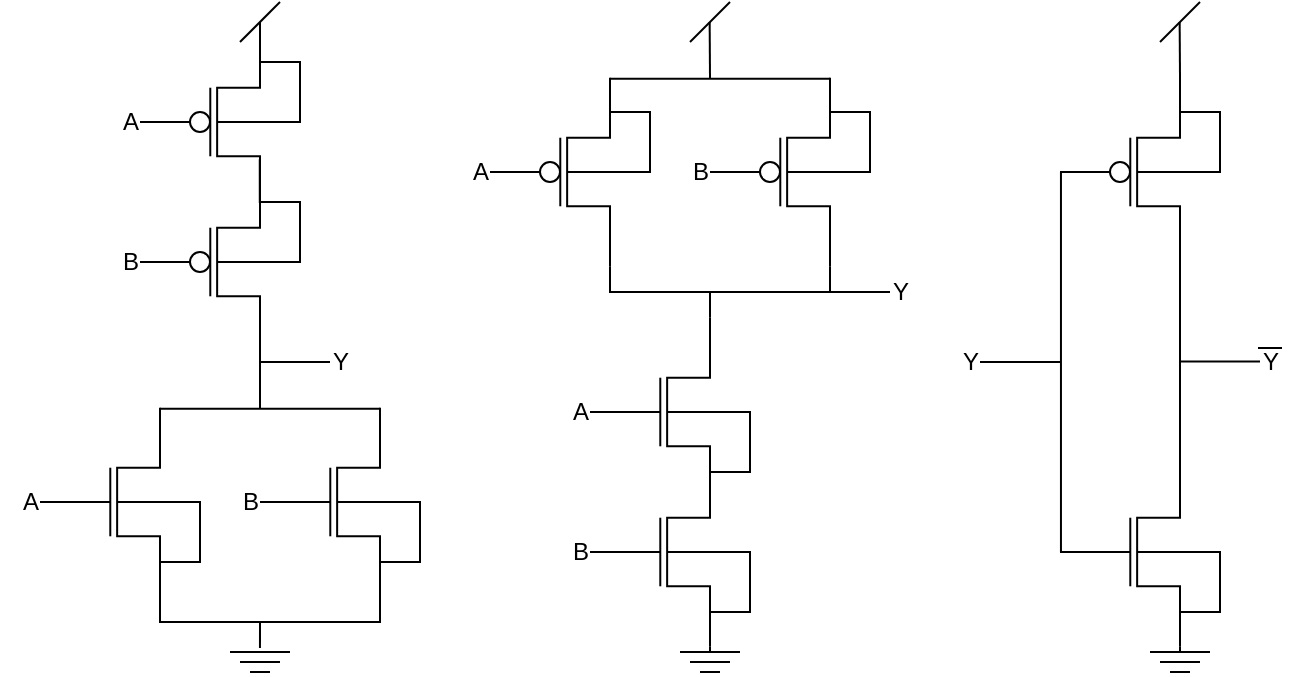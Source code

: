 <mxfile version="24.8.6">
  <diagram name="Page-1" id="GakiEjoVpugE-dEvmfYE">
    <mxGraphModel dx="1245" dy="664" grid="1" gridSize="5" guides="1" tooltips="1" connect="0" arrows="1" fold="1" page="1" pageScale="1" pageWidth="827" pageHeight="1169" math="0" shadow="0">
      <root>
        <mxCell id="0" />
        <mxCell id="1" parent="0" />
        <mxCell id="gLLVH6pHYY9osVAJiCNi-6" value="" style="verticalLabelPosition=bottom;shadow=0;dashed=0;align=center;html=1;verticalAlign=top;shape=stencil(tVXLboMwEPwaXyvARZxbmt7aRsqhZxeWYgE2sp1H/76OTaoAiQMukZCQZ/HM7qy9IJzKkrSAooDIFjKF8AuKooIeINdvDZcWCcPArhlpwELrt4+NBp63dWVDUglewZ7mqttEWQmCKhvdWywxPHiFgicNHh+cZpwxrU05k73IWVxzE8pUL4H3lWVutUgDCoSFu0QPXeJ29dOLoeh1jpCHzkPspbSZLxV6CX1O0AmmlYRTjVxrIU6/SFZ9C75l+cX8JNmBI/2WHA/TKHAKN9zsvphw7GzBiaGm7IzhMZxBYQofJWjQK0XjtOACXG6YK7SUH4Nq8P8NSTwMuU9tyeB0zi9twODlTrw0hdvgSYUsQPE37e/SZwFS6Wvg/CJTjvBNhYLW9cJXqd8mn9ky8Nhnttw0wGwbzRiD2v+8AX4B);pointerEvents=1;" parent="1" vertex="1">
          <mxGeometry x="380" y="270" width="60" height="100" as="geometry" />
        </mxCell>
        <mxCell id="gLLVH6pHYY9osVAJiCNi-7" value="" style="group" parent="1" vertex="1" connectable="0">
          <mxGeometry x="330" y="150" width="60" height="100" as="geometry" />
        </mxCell>
        <mxCell id="gLLVH6pHYY9osVAJiCNi-3" value="" style="verticalLabelPosition=bottom;shadow=0;dashed=0;align=center;html=1;verticalAlign=top;shape=stencil(tVXLboMwEPwaXyvARZxbmt7aRsqhZxeWYgE2sp1H/76OTaoAiQMukZCQZ/HM7qy9IJzKkrSAooDIFjKF8AuKooIeINdvDZcWCcPArhlpwELrt4+NBp63dWVDUglewZ7mqttEWQmCKhvdWywxPHiFgicNHh+cZpwxrU05k73IWVxzE8pUL4H3lWVutUgDCoSFu0QPXeJ29dOLoeh1jpCHzkPspbSZLxV6CX1O0AmmlYRTjVxrIU6/SFZ9C75l+cX8JNmBI/2WHA/TKHAKN9zsvphw7GzBiaGm7IzhMZxBYQofJWjQK0XjtOACXG6YK7SUH4Nq8P8NSTwMuU9tyeB0zi9twODlTrw0hdvgSYUsQPE37e/SZwFS6Wvg/CJTjvBNhYLW9cJXqd8mn9ky8Nhnttw0wGwbzRiD2v+8AX4B);pointerEvents=1;" parent="gLLVH6pHYY9osVAJiCNi-7" vertex="1">
          <mxGeometry width="60" height="100" as="geometry" />
        </mxCell>
        <mxCell id="gLLVH6pHYY9osVAJiCNi-4" value="" style="ellipse;whiteSpace=wrap;html=1;" parent="gLLVH6pHYY9osVAJiCNi-7" vertex="1">
          <mxGeometry x="25" y="45" width="10" height="10" as="geometry" />
        </mxCell>
        <mxCell id="gLLVH6pHYY9osVAJiCNi-8" value="" style="group" parent="1" vertex="1" connectable="0">
          <mxGeometry x="440" y="150" width="60" height="100" as="geometry" />
        </mxCell>
        <mxCell id="gLLVH6pHYY9osVAJiCNi-12" style="edgeStyle=orthogonalEdgeStyle;rounded=0;orthogonalLoop=1;jettySize=auto;html=1;exitX=1;exitY=1;exitDx=0;exitDy=0;exitPerimeter=0;endArrow=none;endFill=0;" parent="gLLVH6pHYY9osVAJiCNi-8" source="gLLVH6pHYY9osVAJiCNi-9" edge="1">
          <mxGeometry relative="1" as="geometry">
            <mxPoint y="120" as="targetPoint" />
            <Array as="points">
              <mxPoint x="60" y="110" />
              <mxPoint y="110" />
            </Array>
          </mxGeometry>
        </mxCell>
        <mxCell id="gLLVH6pHYY9osVAJiCNi-9" value="" style="verticalLabelPosition=bottom;shadow=0;dashed=0;align=center;html=1;verticalAlign=top;shape=stencil(tVXLboMwEPwaXyvARZxbmt7aRsqhZxeWYgE2sp1H/76OTaoAiQMukZCQZ/HM7qy9IJzKkrSAooDIFjKF8AuKooIeINdvDZcWCcPArhlpwELrt4+NBp63dWVDUglewZ7mqttEWQmCKhvdWywxPHiFgicNHh+cZpwxrU05k73IWVxzE8pUL4H3lWVutUgDCoSFu0QPXeJ29dOLoeh1jpCHzkPspbSZLxV6CX1O0AmmlYRTjVxrIU6/SFZ9C75l+cX8JNmBI/2WHA/TKHAKN9zsvphw7GzBiaGm7IzhMZxBYQofJWjQK0XjtOACXG6YK7SUH4Nq8P8NSTwMuU9tyeB0zi9twODlTrw0hdvgSYUsQPE37e/SZwFS6Wvg/CJTjvBNhYLW9cJXqd8mn9ky8Nhnttw0wGwbzRiD2v+8AX4B);pointerEvents=1;" parent="gLLVH6pHYY9osVAJiCNi-8" vertex="1">
          <mxGeometry width="60" height="100" as="geometry" />
        </mxCell>
        <mxCell id="gLLVH6pHYY9osVAJiCNi-10" value="" style="ellipse;whiteSpace=wrap;html=1;" parent="gLLVH6pHYY9osVAJiCNi-8" vertex="1">
          <mxGeometry x="25" y="45" width="10" height="10" as="geometry" />
        </mxCell>
        <mxCell id="gLLVH6pHYY9osVAJiCNi-11" style="edgeStyle=orthogonalEdgeStyle;rounded=0;orthogonalLoop=1;jettySize=auto;html=1;exitX=1;exitY=1;exitDx=0;exitDy=0;exitPerimeter=0;entryX=1;entryY=0;entryDx=0;entryDy=0;entryPerimeter=0;strokeColor=default;endArrow=none;endFill=0;" parent="1" source="gLLVH6pHYY9osVAJiCNi-3" target="gLLVH6pHYY9osVAJiCNi-6" edge="1">
          <mxGeometry relative="1" as="geometry">
            <Array as="points">
              <mxPoint x="390" y="260" />
              <mxPoint x="440" y="260" />
            </Array>
          </mxGeometry>
        </mxCell>
        <mxCell id="gLLVH6pHYY9osVAJiCNi-14" style="edgeStyle=orthogonalEdgeStyle;rounded=0;orthogonalLoop=1;jettySize=auto;html=1;exitX=1;exitY=0.5;exitDx=0;exitDy=0;exitPerimeter=0;endArrow=none;endFill=0;entryX=1;entryY=0.818;entryDx=0;entryDy=0;entryPerimeter=0;" parent="1" source="gLLVH6pHYY9osVAJiCNi-13" target="gLLVH6pHYY9osVAJiCNi-13" edge="1">
          <mxGeometry relative="1" as="geometry">
            <mxPoint x="440.143" y="430" as="targetPoint" />
            <Array as="points">
              <mxPoint x="460" y="390" />
              <mxPoint x="460" y="420" />
            </Array>
          </mxGeometry>
        </mxCell>
        <mxCell id="gLLVH6pHYY9osVAJiCNi-13" value="" style="verticalLabelPosition=bottom;shadow=0;dashed=0;align=center;html=1;verticalAlign=top;shape=stencil(tVXLboMwEPwaXyvARZxbmt7aRsqhZxeWYgE2sp1H/76OTaoAiQMukZCQZ/HM7qy9IJzKkrSAooDIFjKF8AuKooIeINdvDZcWCcPArhlpwELrt4+NBp63dWVDUglewZ7mqttEWQmCKhvdWywxPHiFgicNHh+cZpwxrU05k73IWVxzE8pUL4H3lWVutUgDCoSFu0QPXeJ29dOLoeh1jpCHzkPspbSZLxV6CX1O0AmmlYRTjVxrIU6/SFZ9C75l+cX8JNmBI/2WHA/TKHAKN9zsvphw7GzBiaGm7IzhMZxBYQofJWjQK0XjtOACXG6YK7SUH4Nq8P8NSTwMuU9tyeB0zi9twODlTrw0hdvgSYUsQPE37e/SZwFS6Wvg/CJTjvBNhYLW9cJXqd8mn9ky8Nhnttw0wGwbzRiD2v+8AX4B);pointerEvents=1;" parent="1" vertex="1">
          <mxGeometry x="380" y="340" width="60" height="100" as="geometry" />
        </mxCell>
        <mxCell id="gLLVH6pHYY9osVAJiCNi-15" style="edgeStyle=orthogonalEdgeStyle;rounded=0;orthogonalLoop=1;jettySize=auto;html=1;exitX=1;exitY=0.5;exitDx=0;exitDy=0;exitPerimeter=0;endArrow=none;endFill=0;" parent="1" edge="1">
          <mxGeometry relative="1" as="geometry">
            <mxPoint x="440" y="350" as="targetPoint" />
            <mxPoint x="440" y="320" as="sourcePoint" />
            <Array as="points">
              <mxPoint x="460" y="320" />
              <mxPoint x="460" y="350" />
              <mxPoint x="440" y="350" />
            </Array>
          </mxGeometry>
        </mxCell>
        <mxCell id="gLLVH6pHYY9osVAJiCNi-16" style="edgeStyle=orthogonalEdgeStyle;rounded=0;orthogonalLoop=1;jettySize=auto;html=1;exitX=1;exitY=0.5;exitDx=0;exitDy=0;exitPerimeter=0;endArrow=none;endFill=0;" parent="1" edge="1">
          <mxGeometry relative="1" as="geometry">
            <mxPoint x="500" y="160" as="targetPoint" />
            <mxPoint x="499.999" y="200" as="sourcePoint" />
            <Array as="points">
              <mxPoint x="520" y="200" />
              <mxPoint x="520" y="170" />
              <mxPoint x="500" y="170" />
            </Array>
          </mxGeometry>
        </mxCell>
        <mxCell id="gLLVH6pHYY9osVAJiCNi-17" style="edgeStyle=orthogonalEdgeStyle;rounded=0;orthogonalLoop=1;jettySize=auto;html=1;exitX=1;exitY=0.5;exitDx=0;exitDy=0;exitPerimeter=0;endArrow=none;endFill=0;entryX=1;entryY=0.077;entryDx=0;entryDy=0;entryPerimeter=0;" parent="1" target="gLLVH6pHYY9osVAJiCNi-3" edge="1">
          <mxGeometry relative="1" as="geometry">
            <mxPoint x="390.141" y="160" as="targetPoint" />
            <mxPoint x="389.999" y="200" as="sourcePoint" />
            <Array as="points">
              <mxPoint x="410" y="200" />
              <mxPoint x="410" y="170" />
              <mxPoint x="390" y="170" />
            </Array>
          </mxGeometry>
        </mxCell>
        <mxCell id="gLLVH6pHYY9osVAJiCNi-19" value="A" style="text;html=1;align=center;verticalAlign=middle;resizable=0;points=[];autosize=1;strokeColor=none;fillColor=none;" parent="1" vertex="1">
          <mxGeometry x="360" y="305" width="30" height="30" as="geometry" />
        </mxCell>
        <mxCell id="gLLVH6pHYY9osVAJiCNi-18" value="A" style="text;html=1;align=center;verticalAlign=middle;resizable=0;points=[];autosize=1;strokeColor=none;fillColor=none;" parent="1" vertex="1">
          <mxGeometry x="310" y="185" width="30" height="30" as="geometry" />
        </mxCell>
        <mxCell id="gLLVH6pHYY9osVAJiCNi-20" value="B" style="text;html=1;align=center;verticalAlign=middle;resizable=0;points=[];autosize=1;strokeColor=none;fillColor=none;" parent="1" vertex="1">
          <mxGeometry x="360" y="375" width="30" height="30" as="geometry" />
        </mxCell>
        <mxCell id="gLLVH6pHYY9osVAJiCNi-21" value="B" style="text;html=1;align=center;verticalAlign=middle;resizable=0;points=[];autosize=1;strokeColor=none;fillColor=none;" parent="1" vertex="1">
          <mxGeometry x="420" y="185" width="30" height="30" as="geometry" />
        </mxCell>
        <mxCell id="gLLVH6pHYY9osVAJiCNi-23" value="" style="endArrow=none;html=1;rounded=0;entryX=1;entryY=1;entryDx=0;entryDy=0;entryPerimeter=0;" parent="1" target="gLLVH6pHYY9osVAJiCNi-13" edge="1">
          <mxGeometry width="50" height="50" relative="1" as="geometry">
            <mxPoint x="440" y="440" as="sourcePoint" />
            <mxPoint x="380" y="340" as="targetPoint" />
          </mxGeometry>
        </mxCell>
        <mxCell id="gLLVH6pHYY9osVAJiCNi-27" value="" style="group" parent="1" vertex="1" connectable="0">
          <mxGeometry x="425" y="440" width="30" height="10" as="geometry" />
        </mxCell>
        <mxCell id="gLLVH6pHYY9osVAJiCNi-24" value="" style="endArrow=none;html=1;rounded=0;" parent="gLLVH6pHYY9osVAJiCNi-27" edge="1">
          <mxGeometry width="50" height="50" relative="1" as="geometry">
            <mxPoint as="sourcePoint" />
            <mxPoint x="30" as="targetPoint" />
          </mxGeometry>
        </mxCell>
        <mxCell id="gLLVH6pHYY9osVAJiCNi-25" value="" style="endArrow=none;html=1;rounded=0;" parent="gLLVH6pHYY9osVAJiCNi-27" edge="1">
          <mxGeometry width="50" height="50" relative="1" as="geometry">
            <mxPoint x="5" y="5" as="sourcePoint" />
            <mxPoint x="25" y="5" as="targetPoint" />
          </mxGeometry>
        </mxCell>
        <mxCell id="gLLVH6pHYY9osVAJiCNi-26" value="" style="endArrow=none;html=1;rounded=0;" parent="gLLVH6pHYY9osVAJiCNi-27" edge="1">
          <mxGeometry width="50" height="50" relative="1" as="geometry">
            <mxPoint x="10" y="10" as="sourcePoint" />
            <mxPoint x="20" y="10" as="targetPoint" />
          </mxGeometry>
        </mxCell>
        <mxCell id="gLLVH6pHYY9osVAJiCNi-28" value="" style="endArrow=none;html=1;rounded=0;entryX=1.002;entryY=0.005;entryDx=0;entryDy=0;entryPerimeter=0;exitX=0.999;exitY=0.005;exitDx=0;exitDy=0;exitPerimeter=0;" parent="1" source="gLLVH6pHYY9osVAJiCNi-3" target="gLLVH6pHYY9osVAJiCNi-9" edge="1">
          <mxGeometry width="50" height="50" relative="1" as="geometry">
            <mxPoint x="390" y="155" as="sourcePoint" />
            <mxPoint x="355" y="190" as="targetPoint" />
          </mxGeometry>
        </mxCell>
        <mxCell id="gLLVH6pHYY9osVAJiCNi-29" value="" style="endArrow=none;html=1;rounded=0;exitX=0;exitY=0.005;exitDx=0;exitDy=0;exitPerimeter=0;" parent="1" source="gLLVH6pHYY9osVAJiCNi-9" edge="1">
          <mxGeometry width="50" height="50" relative="1" as="geometry">
            <mxPoint x="440" y="155" as="sourcePoint" />
            <mxPoint x="439.83" y="125" as="targetPoint" />
          </mxGeometry>
        </mxCell>
        <mxCell id="gLLVH6pHYY9osVAJiCNi-30" value="" style="endArrow=none;html=1;rounded=0;" parent="1" edge="1">
          <mxGeometry width="50" height="50" relative="1" as="geometry">
            <mxPoint x="430" y="135" as="sourcePoint" />
            <mxPoint x="450" y="115" as="targetPoint" />
          </mxGeometry>
        </mxCell>
        <mxCell id="gLLVH6pHYY9osVAJiCNi-31" value="" style="verticalLabelPosition=bottom;shadow=0;dashed=0;align=center;html=1;verticalAlign=top;shape=stencil(tVXLboMwEPwaXyvARZxbmt7aRsqhZxeWYgE2sp1H/76OTaoAiQMukZCQZ/HM7qy9IJzKkrSAooDIFjKF8AuKooIeINdvDZcWCcPArhlpwELrt4+NBp63dWVDUglewZ7mqttEWQmCKhvdWywxPHiFgicNHh+cZpwxrU05k73IWVxzE8pUL4H3lWVutUgDCoSFu0QPXeJ29dOLoeh1jpCHzkPspbSZLxV6CX1O0AmmlYRTjVxrIU6/SFZ9C75l+cX8JNmBI/2WHA/TKHAKN9zsvphw7GzBiaGm7IzhMZxBYQofJWjQK0XjtOACXG6YK7SUH4Nq8P8NSTwMuU9tyeB0zi9twODlTrw0hdvgSYUsQPE37e/SZwFS6Wvg/CJTjvBNhYLW9cJXqd8mn9ky8Nhnttw0wGwbzRiD2v+8AX4B);pointerEvents=1;" parent="1" vertex="1">
          <mxGeometry x="155" y="125" width="60" height="100" as="geometry" />
        </mxCell>
        <mxCell id="gLLVH6pHYY9osVAJiCNi-40" style="edgeStyle=orthogonalEdgeStyle;rounded=0;orthogonalLoop=1;jettySize=auto;html=1;exitX=1;exitY=0.5;exitDx=0;exitDy=0;exitPerimeter=0;endArrow=none;endFill=0;entryX=0.998;entryY=0.698;entryDx=0;entryDy=0;entryPerimeter=0;" parent="1" source="gLLVH6pHYY9osVAJiCNi-41" target="gLLVH6pHYY9osVAJiCNi-31" edge="1">
          <mxGeometry relative="1" as="geometry">
            <mxPoint x="215.143" y="285" as="targetPoint" />
            <Array as="points">
              <mxPoint x="235" y="245" />
              <mxPoint x="235" y="215" />
              <mxPoint x="215" y="215" />
            </Array>
          </mxGeometry>
        </mxCell>
        <mxCell id="gLLVH6pHYY9osVAJiCNi-41" value="" style="verticalLabelPosition=bottom;shadow=0;dashed=0;align=center;html=1;verticalAlign=top;shape=stencil(tVXLboMwEPwaXyvARZxbmt7aRsqhZxeWYgE2sp1H/76OTaoAiQMukZCQZ/HM7qy9IJzKkrSAooDIFjKF8AuKooIeINdvDZcWCcPArhlpwELrt4+NBp63dWVDUglewZ7mqttEWQmCKhvdWywxPHiFgicNHh+cZpwxrU05k73IWVxzE8pUL4H3lWVutUgDCoSFu0QPXeJ29dOLoeh1jpCHzkPspbSZLxV6CX1O0AmmlYRTjVxrIU6/SFZ9C75l+cX8JNmBI/2WHA/TKHAKN9zsvphw7GzBiaGm7IzhMZxBYQofJWjQK0XjtOACXG6YK7SUH4Nq8P8NSTwMuU9tyeB0zi9twODlTrw0hdvgSYUsQPE37e/SZwFS6Wvg/CJTjvBNhYLW9cJXqd8mn9ky8Nhnttw0wGwbzRiD2v+8AX4B);pointerEvents=1;" parent="1" vertex="1">
          <mxGeometry x="155" y="195" width="60" height="100" as="geometry" />
        </mxCell>
        <mxCell id="gLLVH6pHYY9osVAJiCNi-42" style="edgeStyle=orthogonalEdgeStyle;rounded=0;orthogonalLoop=1;jettySize=auto;html=1;exitX=1;exitY=0.5;exitDx=0;exitDy=0;exitPerimeter=0;endArrow=none;endFill=0;entryX=1.013;entryY=0.016;entryDx=0;entryDy=0;entryPerimeter=0;" parent="1" edge="1" target="gLLVH6pHYY9osVAJiCNi-31">
          <mxGeometry relative="1" as="geometry">
            <mxPoint x="215" y="205" as="targetPoint" />
            <mxPoint x="215" y="175" as="sourcePoint" />
            <Array as="points">
              <mxPoint x="235" y="175" />
              <mxPoint x="235" y="145" />
              <mxPoint x="215" y="145" />
              <mxPoint x="215" y="129" />
            </Array>
          </mxGeometry>
        </mxCell>
        <mxCell id="gLLVH6pHYY9osVAJiCNi-43" style="edgeStyle=orthogonalEdgeStyle;rounded=0;orthogonalLoop=1;jettySize=auto;html=1;exitX=1;exitY=0.5;exitDx=0;exitDy=0;exitPerimeter=0;endArrow=none;endFill=0;" parent="1" edge="1">
          <mxGeometry relative="1" as="geometry">
            <mxPoint x="275" y="420.941" as="targetPoint" />
            <mxPoint x="274.999" y="365" as="sourcePoint" />
            <Array as="points">
              <mxPoint x="295" y="365" />
              <mxPoint x="295" y="395" />
              <mxPoint x="275" y="395" />
            </Array>
          </mxGeometry>
        </mxCell>
        <mxCell id="gLLVH6pHYY9osVAJiCNi-44" style="edgeStyle=orthogonalEdgeStyle;rounded=0;orthogonalLoop=1;jettySize=auto;html=1;exitX=1;exitY=0.5;exitDx=0;exitDy=0;exitPerimeter=0;endArrow=none;endFill=0;" parent="1" edge="1">
          <mxGeometry relative="1" as="geometry">
            <mxPoint x="165" y="425" as="targetPoint" />
            <mxPoint x="164.999" y="365" as="sourcePoint" />
            <Array as="points">
              <mxPoint x="185" y="365" />
              <mxPoint x="185" y="395" />
              <mxPoint x="165" y="395" />
            </Array>
          </mxGeometry>
        </mxCell>
        <mxCell id="gLLVH6pHYY9osVAJiCNi-45" value="A" style="text;html=1;align=center;verticalAlign=middle;resizable=0;points=[];autosize=1;strokeColor=none;fillColor=none;" parent="1" vertex="1">
          <mxGeometry x="135" y="160" width="30" height="30" as="geometry" />
        </mxCell>
        <mxCell id="gLLVH6pHYY9osVAJiCNi-46" value="B" style="text;html=1;align=center;verticalAlign=middle;resizable=0;points=[];autosize=1;strokeColor=none;fillColor=none;" parent="1" vertex="1">
          <mxGeometry x="135" y="230" width="30" height="30" as="geometry" />
        </mxCell>
        <mxCell id="gLLVH6pHYY9osVAJiCNi-47" value="B" style="text;html=1;align=center;verticalAlign=middle;resizable=0;points=[];autosize=1;strokeColor=none;fillColor=none;" parent="1" vertex="1">
          <mxGeometry x="195" y="350" width="30" height="30" as="geometry" />
        </mxCell>
        <mxCell id="gLLVH6pHYY9osVAJiCNi-48" value="" style="endArrow=none;html=1;rounded=0;entryX=1;entryY=1;entryDx=0;entryDy=0;entryPerimeter=0;" parent="1" target="gLLVH6pHYY9osVAJiCNi-41" edge="1">
          <mxGeometry width="50" height="50" relative="1" as="geometry">
            <mxPoint x="215" y="295" as="sourcePoint" />
            <mxPoint x="155" y="195" as="targetPoint" />
          </mxGeometry>
        </mxCell>
        <mxCell id="gLLVH6pHYY9osVAJiCNi-49" value="" style="group" parent="1" vertex="1" connectable="0">
          <mxGeometry x="200" y="440" width="30" height="10" as="geometry" />
        </mxCell>
        <mxCell id="gLLVH6pHYY9osVAJiCNi-50" value="" style="endArrow=none;html=1;rounded=0;" parent="gLLVH6pHYY9osVAJiCNi-49" edge="1">
          <mxGeometry width="50" height="50" relative="1" as="geometry">
            <mxPoint as="sourcePoint" />
            <mxPoint x="30" as="targetPoint" />
          </mxGeometry>
        </mxCell>
        <mxCell id="gLLVH6pHYY9osVAJiCNi-51" value="" style="endArrow=none;html=1;rounded=0;" parent="gLLVH6pHYY9osVAJiCNi-49" edge="1">
          <mxGeometry width="50" height="50" relative="1" as="geometry">
            <mxPoint x="5" y="5" as="sourcePoint" />
            <mxPoint x="25" y="5" as="targetPoint" />
          </mxGeometry>
        </mxCell>
        <mxCell id="gLLVH6pHYY9osVAJiCNi-52" value="" style="endArrow=none;html=1;rounded=0;" parent="gLLVH6pHYY9osVAJiCNi-49" edge="1">
          <mxGeometry width="50" height="50" relative="1" as="geometry">
            <mxPoint x="10" y="10" as="sourcePoint" />
            <mxPoint x="20" y="10" as="targetPoint" />
          </mxGeometry>
        </mxCell>
        <mxCell id="gLLVH6pHYY9osVAJiCNi-53" value="" style="endArrow=none;html=1;rounded=0;entryX=1.002;entryY=0.005;entryDx=0;entryDy=0;entryPerimeter=0;exitX=0.999;exitY=0.005;exitDx=0;exitDy=0;exitPerimeter=0;" parent="1" source="gLLVH6pHYY9osVAJiCNi-33" target="gLLVH6pHYY9osVAJiCNi-37" edge="1">
          <mxGeometry width="50" height="50" relative="1" as="geometry">
            <mxPoint x="165" y="320" as="sourcePoint" />
            <mxPoint x="130" y="355" as="targetPoint" />
          </mxGeometry>
        </mxCell>
        <mxCell id="gLLVH6pHYY9osVAJiCNi-54" value="" style="endArrow=none;html=1;rounded=0;exitX=0;exitY=0.005;exitDx=0;exitDy=0;exitPerimeter=0;" parent="1" source="gLLVH6pHYY9osVAJiCNi-37" edge="1">
          <mxGeometry width="50" height="50" relative="1" as="geometry">
            <mxPoint x="215" y="320" as="sourcePoint" />
            <mxPoint x="215" y="290" as="targetPoint" />
          </mxGeometry>
        </mxCell>
        <mxCell id="gLLVH6pHYY9osVAJiCNi-57" style="edgeStyle=orthogonalEdgeStyle;rounded=0;orthogonalLoop=1;jettySize=auto;html=1;exitX=1;exitY=1;exitDx=0;exitDy=0;exitPerimeter=0;endArrow=none;endFill=0;entryX=1;entryY=0.975;entryDx=0;entryDy=0;entryPerimeter=0;" parent="1" target="gLLVH6pHYY9osVAJiCNi-33" edge="1">
          <mxGeometry relative="1" as="geometry">
            <mxPoint x="165" y="415" as="targetPoint" />
            <Array as="points">
              <mxPoint x="215" y="425" />
              <mxPoint x="165" y="425" />
            </Array>
            <mxPoint x="214.98" y="438" as="sourcePoint" />
          </mxGeometry>
        </mxCell>
        <mxCell id="gLLVH6pHYY9osVAJiCNi-58" value="A" style="text;html=1;align=center;verticalAlign=middle;resizable=0;points=[];autosize=1;strokeColor=none;fillColor=none;" parent="1" vertex="1">
          <mxGeometry x="85" y="350" width="30" height="30" as="geometry" />
        </mxCell>
        <mxCell id="gLLVH6pHYY9osVAJiCNi-59" value="" style="endArrow=none;html=1;rounded=0;" parent="1" edge="1">
          <mxGeometry width="50" height="50" relative="1" as="geometry">
            <mxPoint x="205" y="135" as="sourcePoint" />
            <mxPoint x="225" y="115" as="targetPoint" />
          </mxGeometry>
        </mxCell>
        <mxCell id="gLLVH6pHYY9osVAJiCNi-60" value="" style="endArrow=none;html=1;rounded=0;exitX=1;exitY=0.075;exitDx=0;exitDy=0;exitPerimeter=0;" parent="1" source="gLLVH6pHYY9osVAJiCNi-31" edge="1">
          <mxGeometry width="50" height="50" relative="1" as="geometry">
            <mxPoint x="220" y="140" as="sourcePoint" />
            <mxPoint x="215" y="125" as="targetPoint" />
          </mxGeometry>
        </mxCell>
        <mxCell id="gLLVH6pHYY9osVAJiCNi-61" value="" style="endArrow=none;html=1;rounded=0;" parent="1" edge="1">
          <mxGeometry width="50" height="50" relative="1" as="geometry">
            <mxPoint x="215" y="295" as="sourcePoint" />
            <mxPoint x="250" y="295" as="targetPoint" />
          </mxGeometry>
        </mxCell>
        <mxCell id="gLLVH6pHYY9osVAJiCNi-62" value="Y" style="text;html=1;align=center;verticalAlign=middle;resizable=0;points=[];autosize=1;strokeColor=none;fillColor=none;" parent="1" vertex="1">
          <mxGeometry x="240" y="280" width="30" height="30" as="geometry" />
        </mxCell>
        <mxCell id="gLLVH6pHYY9osVAJiCNi-66" value="" style="endArrow=none;html=1;rounded=0;" parent="1" edge="1">
          <mxGeometry width="50" height="50" relative="1" as="geometry">
            <mxPoint x="495" y="260" as="sourcePoint" />
            <mxPoint x="530" y="260" as="targetPoint" />
          </mxGeometry>
        </mxCell>
        <mxCell id="gLLVH6pHYY9osVAJiCNi-67" value="Y" style="text;html=1;align=center;verticalAlign=middle;resizable=0;points=[];autosize=1;strokeColor=none;fillColor=none;" parent="1" vertex="1">
          <mxGeometry x="520" y="245" width="30" height="30" as="geometry" />
        </mxCell>
        <mxCell id="gLLVH6pHYY9osVAJiCNi-33" value="" style="verticalLabelPosition=bottom;shadow=0;dashed=0;align=center;html=1;verticalAlign=top;shape=stencil(tVXLboMwEPwaXyvARZxbmt7aRsqhZxeWYgE2sp1H/76OTaoAiQMukZCQZ/HM7qy9IJzKkrSAooDIFjKF8AuKooIeINdvDZcWCcPArhlpwELrt4+NBp63dWVDUglewZ7mqttEWQmCKhvdWywxPHiFgicNHh+cZpwxrU05k73IWVxzE8pUL4H3lWVutUgDCoSFu0QPXeJ29dOLoeh1jpCHzkPspbSZLxV6CX1O0AmmlYRTjVxrIU6/SFZ9C75l+cX8JNmBI/2WHA/TKHAKN9zsvphw7GzBiaGm7IzhMZxBYQofJWjQK0XjtOACXG6YK7SUH4Nq8P8NSTwMuU9tyeB0zi9twODlTrw0hdvgSYUsQPE37e/SZwFS6Wvg/CJTjvBNhYLW9cJXqd8mn9ky8Nhnttw0wGwbzRiD2v+8AX4B);pointerEvents=1;" parent="1" vertex="1">
          <mxGeometry x="105" y="315" width="60" height="100" as="geometry" />
        </mxCell>
        <mxCell id="gLLVH6pHYY9osVAJiCNi-34" value="" style="ellipse;whiteSpace=wrap;html=1;" parent="1" vertex="1">
          <mxGeometry x="180" y="240" width="10" height="10" as="geometry" />
        </mxCell>
        <mxCell id="gLLVH6pHYY9osVAJiCNi-36" style="edgeStyle=orthogonalEdgeStyle;rounded=0;orthogonalLoop=1;jettySize=auto;html=1;exitX=1;exitY=1;exitDx=0;exitDy=0;exitPerimeter=0;endArrow=none;endFill=0;" parent="1" source="gLLVH6pHYY9osVAJiCNi-37" edge="1">
          <mxGeometry relative="1" as="geometry">
            <mxPoint x="215" y="435" as="targetPoint" />
            <Array as="points">
              <mxPoint x="275" y="425" />
              <mxPoint x="215" y="425" />
            </Array>
          </mxGeometry>
        </mxCell>
        <mxCell id="gLLVH6pHYY9osVAJiCNi-37" value="" style="verticalLabelPosition=bottom;shadow=0;dashed=0;align=center;html=1;verticalAlign=top;shape=stencil(tVXLboMwEPwaXyvARZxbmt7aRsqhZxeWYgE2sp1H/76OTaoAiQMukZCQZ/HM7qy9IJzKkrSAooDIFjKF8AuKooIeINdvDZcWCcPArhlpwELrt4+NBp63dWVDUglewZ7mqttEWQmCKhvdWywxPHiFgicNHh+cZpwxrU05k73IWVxzE8pUL4H3lWVutUgDCoSFu0QPXeJ29dOLoeh1jpCHzkPspbSZLxV6CX1O0AmmlYRTjVxrIU6/SFZ9C75l+cX8JNmBI/2WHA/TKHAKN9zsvphw7GzBiaGm7IzhMZxBYQofJWjQK0XjtOACXG6YK7SUH4Nq8P8NSTwMuU9tyeB0zi9twODlTrw0hdvgSYUsQPE37e/SZwFS6Wvg/CJTjvBNhYLW9cJXqd8mn9ky8Nhnttw0wGwbzRiD2v+8AX4B);pointerEvents=1;" parent="1" vertex="1">
          <mxGeometry x="215" y="315" width="60" height="100" as="geometry" />
        </mxCell>
        <mxCell id="gLLVH6pHYY9osVAJiCNi-38" value="" style="ellipse;whiteSpace=wrap;html=1;" parent="1" vertex="1">
          <mxGeometry x="180" y="170" width="10" height="10" as="geometry" />
        </mxCell>
        <mxCell id="gLLVH6pHYY9osVAJiCNi-68" value="" style="group" parent="1" vertex="1" connectable="0">
          <mxGeometry x="615" y="150" width="60" height="100" as="geometry" />
        </mxCell>
        <mxCell id="gLLVH6pHYY9osVAJiCNi-69" value="" style="verticalLabelPosition=bottom;shadow=0;dashed=0;align=center;html=1;verticalAlign=top;shape=stencil(tVXLboMwEPwaXyvARZxbmt7aRsqhZxeWYgE2sp1H/76OTaoAiQMukZCQZ/HM7qy9IJzKkrSAooDIFjKF8AuKooIeINdvDZcWCcPArhlpwELrt4+NBp63dWVDUglewZ7mqttEWQmCKhvdWywxPHiFgicNHh+cZpwxrU05k73IWVxzE8pUL4H3lWVutUgDCoSFu0QPXeJ29dOLoeh1jpCHzkPspbSZLxV6CX1O0AmmlYRTjVxrIU6/SFZ9C75l+cX8JNmBI/2WHA/TKHAKN9zsvphw7GzBiaGm7IzhMZxBYQofJWjQK0XjtOACXG6YK7SUH4Nq8P8NSTwMuU9tyeB0zi9twODlTrw0hdvgSYUsQPE37e/SZwFS6Wvg/CJTjvBNhYLW9cJXqd8mn9ky8Nhnttw0wGwbzRiD2v+8AX4B);pointerEvents=1;" parent="gLLVH6pHYY9osVAJiCNi-68" vertex="1">
          <mxGeometry width="60" height="100" as="geometry" />
        </mxCell>
        <mxCell id="gLLVH6pHYY9osVAJiCNi-70" value="" style="ellipse;whiteSpace=wrap;html=1;" parent="gLLVH6pHYY9osVAJiCNi-68" vertex="1">
          <mxGeometry x="25" y="45" width="10" height="10" as="geometry" />
        </mxCell>
        <mxCell id="gLLVH6pHYY9osVAJiCNi-71" style="edgeStyle=orthogonalEdgeStyle;rounded=0;orthogonalLoop=1;jettySize=auto;html=1;exitX=1;exitY=0.5;exitDx=0;exitDy=0;exitPerimeter=0;endArrow=none;endFill=0;entryX=1;entryY=0.077;entryDx=0;entryDy=0;entryPerimeter=0;" parent="1" target="gLLVH6pHYY9osVAJiCNi-69" edge="1">
          <mxGeometry relative="1" as="geometry">
            <mxPoint x="675.141" y="160" as="targetPoint" />
            <mxPoint x="674.999" y="200" as="sourcePoint" />
            <Array as="points">
              <mxPoint x="695" y="200" />
              <mxPoint x="695" y="170" />
              <mxPoint x="675" y="170" />
            </Array>
          </mxGeometry>
        </mxCell>
        <mxCell id="gLLVH6pHYY9osVAJiCNi-72" value="" style="endArrow=none;html=1;rounded=0;exitX=0;exitY=0.005;exitDx=0;exitDy=0;exitPerimeter=0;" parent="1" edge="1">
          <mxGeometry width="50" height="50" relative="1" as="geometry">
            <mxPoint x="675" y="153" as="sourcePoint" />
            <mxPoint x="674.83" y="125" as="targetPoint" />
          </mxGeometry>
        </mxCell>
        <mxCell id="gLLVH6pHYY9osVAJiCNi-73" value="" style="endArrow=none;html=1;rounded=0;" parent="1" edge="1">
          <mxGeometry width="50" height="50" relative="1" as="geometry">
            <mxPoint x="665" y="135" as="sourcePoint" />
            <mxPoint x="685" y="115" as="targetPoint" />
          </mxGeometry>
        </mxCell>
        <mxCell id="gLLVH6pHYY9osVAJiCNi-74" style="edgeStyle=orthogonalEdgeStyle;rounded=0;orthogonalLoop=1;jettySize=auto;html=1;exitX=1;exitY=0.5;exitDx=0;exitDy=0;exitPerimeter=0;endArrow=none;endFill=0;entryX=1;entryY=0.818;entryDx=0;entryDy=0;entryPerimeter=0;" parent="1" source="gLLVH6pHYY9osVAJiCNi-75" target="gLLVH6pHYY9osVAJiCNi-75" edge="1">
          <mxGeometry relative="1" as="geometry">
            <mxPoint x="675.143" y="430" as="targetPoint" />
            <Array as="points">
              <mxPoint x="695" y="390" />
              <mxPoint x="695" y="420" />
            </Array>
          </mxGeometry>
        </mxCell>
        <mxCell id="gLLVH6pHYY9osVAJiCNi-75" value="" style="verticalLabelPosition=bottom;shadow=0;dashed=0;align=center;html=1;verticalAlign=top;shape=stencil(tVXLboMwEPwaXyvARZxbmt7aRsqhZxeWYgE2sp1H/76OTaoAiQMukZCQZ/HM7qy9IJzKkrSAooDIFjKF8AuKooIeINdvDZcWCcPArhlpwELrt4+NBp63dWVDUglewZ7mqttEWQmCKhvdWywxPHiFgicNHh+cZpwxrU05k73IWVxzE8pUL4H3lWVutUgDCoSFu0QPXeJ29dOLoeh1jpCHzkPspbSZLxV6CX1O0AmmlYRTjVxrIU6/SFZ9C75l+cX8JNmBI/2WHA/TKHAKN9zsvphw7GzBiaGm7IzhMZxBYQofJWjQK0XjtOACXG6YK7SUH4Nq8P8NSTwMuU9tyeB0zi9twODlTrw0hdvgSYUsQPE37e/SZwFS6Wvg/CJTjvBNhYLW9cJXqd8mn9ky8Nhnttw0wGwbzRiD2v+8AX4B);pointerEvents=1;" parent="1" vertex="1">
          <mxGeometry x="615" y="340" width="60" height="100" as="geometry" />
        </mxCell>
        <mxCell id="gLLVH6pHYY9osVAJiCNi-77" value="" style="endArrow=none;html=1;rounded=0;entryX=1;entryY=1;entryDx=0;entryDy=0;entryPerimeter=0;" parent="1" target="gLLVH6pHYY9osVAJiCNi-75" edge="1">
          <mxGeometry width="50" height="50" relative="1" as="geometry">
            <mxPoint x="675" y="440" as="sourcePoint" />
            <mxPoint x="615" y="340" as="targetPoint" />
          </mxGeometry>
        </mxCell>
        <mxCell id="gLLVH6pHYY9osVAJiCNi-78" value="" style="group" parent="1" vertex="1" connectable="0">
          <mxGeometry x="660" y="440" width="30" height="10" as="geometry" />
        </mxCell>
        <mxCell id="gLLVH6pHYY9osVAJiCNi-79" value="" style="endArrow=none;html=1;rounded=0;" parent="gLLVH6pHYY9osVAJiCNi-78" edge="1">
          <mxGeometry width="50" height="50" relative="1" as="geometry">
            <mxPoint as="sourcePoint" />
            <mxPoint x="30" as="targetPoint" />
          </mxGeometry>
        </mxCell>
        <mxCell id="gLLVH6pHYY9osVAJiCNi-80" value="" style="endArrow=none;html=1;rounded=0;" parent="gLLVH6pHYY9osVAJiCNi-78" edge="1">
          <mxGeometry width="50" height="50" relative="1" as="geometry">
            <mxPoint x="5" y="5" as="sourcePoint" />
            <mxPoint x="25" y="5" as="targetPoint" />
          </mxGeometry>
        </mxCell>
        <mxCell id="gLLVH6pHYY9osVAJiCNi-81" value="" style="endArrow=none;html=1;rounded=0;" parent="gLLVH6pHYY9osVAJiCNi-78" edge="1">
          <mxGeometry width="50" height="50" relative="1" as="geometry">
            <mxPoint x="10" y="10" as="sourcePoint" />
            <mxPoint x="20" y="10" as="targetPoint" />
          </mxGeometry>
        </mxCell>
        <mxCell id="gLLVH6pHYY9osVAJiCNi-82" value="" style="endArrow=none;html=1;rounded=0;entryX=0.008;entryY=0.5;entryDx=0;entryDy=0;entryPerimeter=0;exitX=0.008;exitY=0.5;exitDx=0;exitDy=0;exitPerimeter=0;" parent="1" source="gLLVH6pHYY9osVAJiCNi-75" target="gLLVH6pHYY9osVAJiCNi-69" edge="1">
          <mxGeometry width="50" height="50" relative="1" as="geometry">
            <mxPoint x="565" y="350" as="sourcePoint" />
            <mxPoint x="615" y="300" as="targetPoint" />
          </mxGeometry>
        </mxCell>
        <mxCell id="gLLVH6pHYY9osVAJiCNi-84" value="" style="endArrow=none;html=1;rounded=0;" parent="1" edge="1">
          <mxGeometry width="50" height="50" relative="1" as="geometry">
            <mxPoint x="575" y="295" as="sourcePoint" />
            <mxPoint x="615" y="295" as="targetPoint" />
          </mxGeometry>
        </mxCell>
        <mxCell id="gLLVH6pHYY9osVAJiCNi-85" value="" style="endArrow=none;html=1;rounded=0;" parent="1" edge="1">
          <mxGeometry width="50" height="50" relative="1" as="geometry">
            <mxPoint x="675" y="350" as="sourcePoint" />
            <mxPoint x="675" y="245" as="targetPoint" />
          </mxGeometry>
        </mxCell>
        <mxCell id="gLLVH6pHYY9osVAJiCNi-86" value="" style="endArrow=none;html=1;rounded=0;" parent="1" edge="1">
          <mxGeometry width="50" height="50" relative="1" as="geometry">
            <mxPoint x="675" y="294.79" as="sourcePoint" />
            <mxPoint x="715" y="294.79" as="targetPoint" />
          </mxGeometry>
        </mxCell>
        <mxCell id="gLLVH6pHYY9osVAJiCNi-87" value="Y" style="text;html=1;align=center;verticalAlign=middle;resizable=0;points=[];autosize=1;strokeColor=none;fillColor=none;" parent="1" vertex="1">
          <mxGeometry x="705" y="280" width="30" height="30" as="geometry" />
        </mxCell>
        <mxCell id="gLLVH6pHYY9osVAJiCNi-88" value="" style="endArrow=none;html=1;rounded=0;entryX=0.721;entryY=0.002;entryDx=0;entryDy=0;entryPerimeter=0;exitX=0.28;exitY=0;exitDx=0;exitDy=0;exitPerimeter=0;" parent="1" edge="1">
          <mxGeometry width="50" height="50" relative="1" as="geometry">
            <mxPoint x="714" y="288" as="sourcePoint" />
            <mxPoint x="726" y="288" as="targetPoint" />
          </mxGeometry>
        </mxCell>
        <mxCell id="gLLVH6pHYY9osVAJiCNi-89" value="Y" style="text;html=1;align=center;verticalAlign=middle;resizable=0;points=[];autosize=1;strokeColor=none;fillColor=none;" parent="1" vertex="1">
          <mxGeometry x="555" y="280" width="30" height="30" as="geometry" />
        </mxCell>
      </root>
    </mxGraphModel>
  </diagram>
</mxfile>
